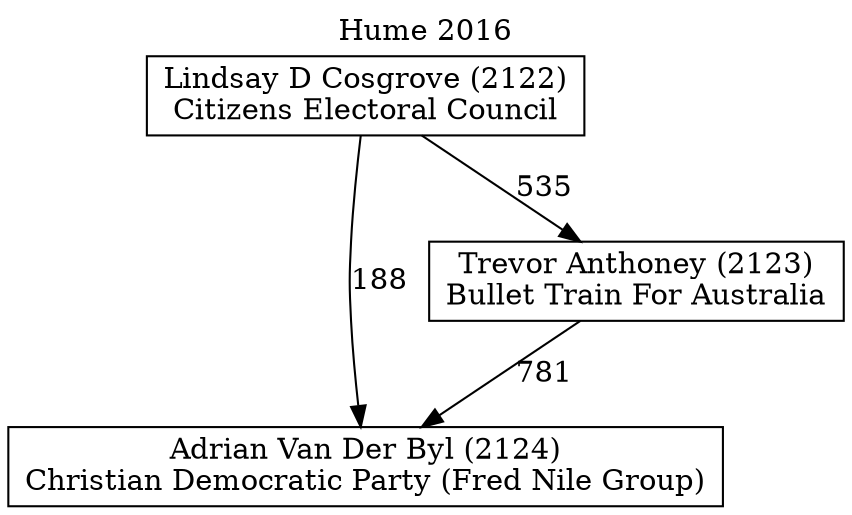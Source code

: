 // House preference flow
digraph "Adrian Van Der Byl (2124)_Hume_2016" {
	graph [label="Hume 2016" labelloc=t mclimit=10]
	node [shape=box]
	"Adrian Van Der Byl (2124)" [label="Adrian Van Der Byl (2124)
Christian Democratic Party (Fred Nile Group)"]
	"Lindsay D Cosgrove (2122)" [label="Lindsay D Cosgrove (2122)
Citizens Electoral Council"]
	"Trevor Anthoney (2123)" [label="Trevor Anthoney (2123)
Bullet Train For Australia"]
	"Lindsay D Cosgrove (2122)" -> "Adrian Van Der Byl (2124)" [label=188]
	"Trevor Anthoney (2123)" -> "Adrian Van Der Byl (2124)" [label=781]
	"Lindsay D Cosgrove (2122)" -> "Trevor Anthoney (2123)" [label=535]
}
